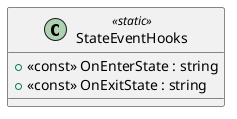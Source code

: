 @startuml
class StateEventHooks <<static>> {
    + <<const>> OnEnterState : string
    + <<const>> OnExitState : string
}
@enduml
